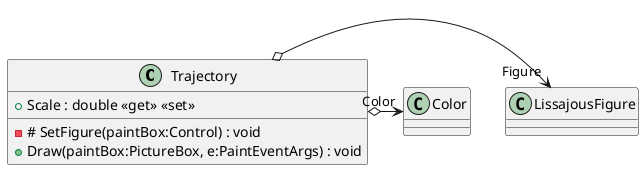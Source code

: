 @startuml
class Trajectory {
    + Scale : double <<get>> <<set>>
    - # SetFigure(paintBox:Control) : void
    + Draw(paintBox:PictureBox, e:PaintEventArgs) : void
}
Trajectory o-> "Figure" LissajousFigure
Trajectory o-> "Color" Color
@enduml
